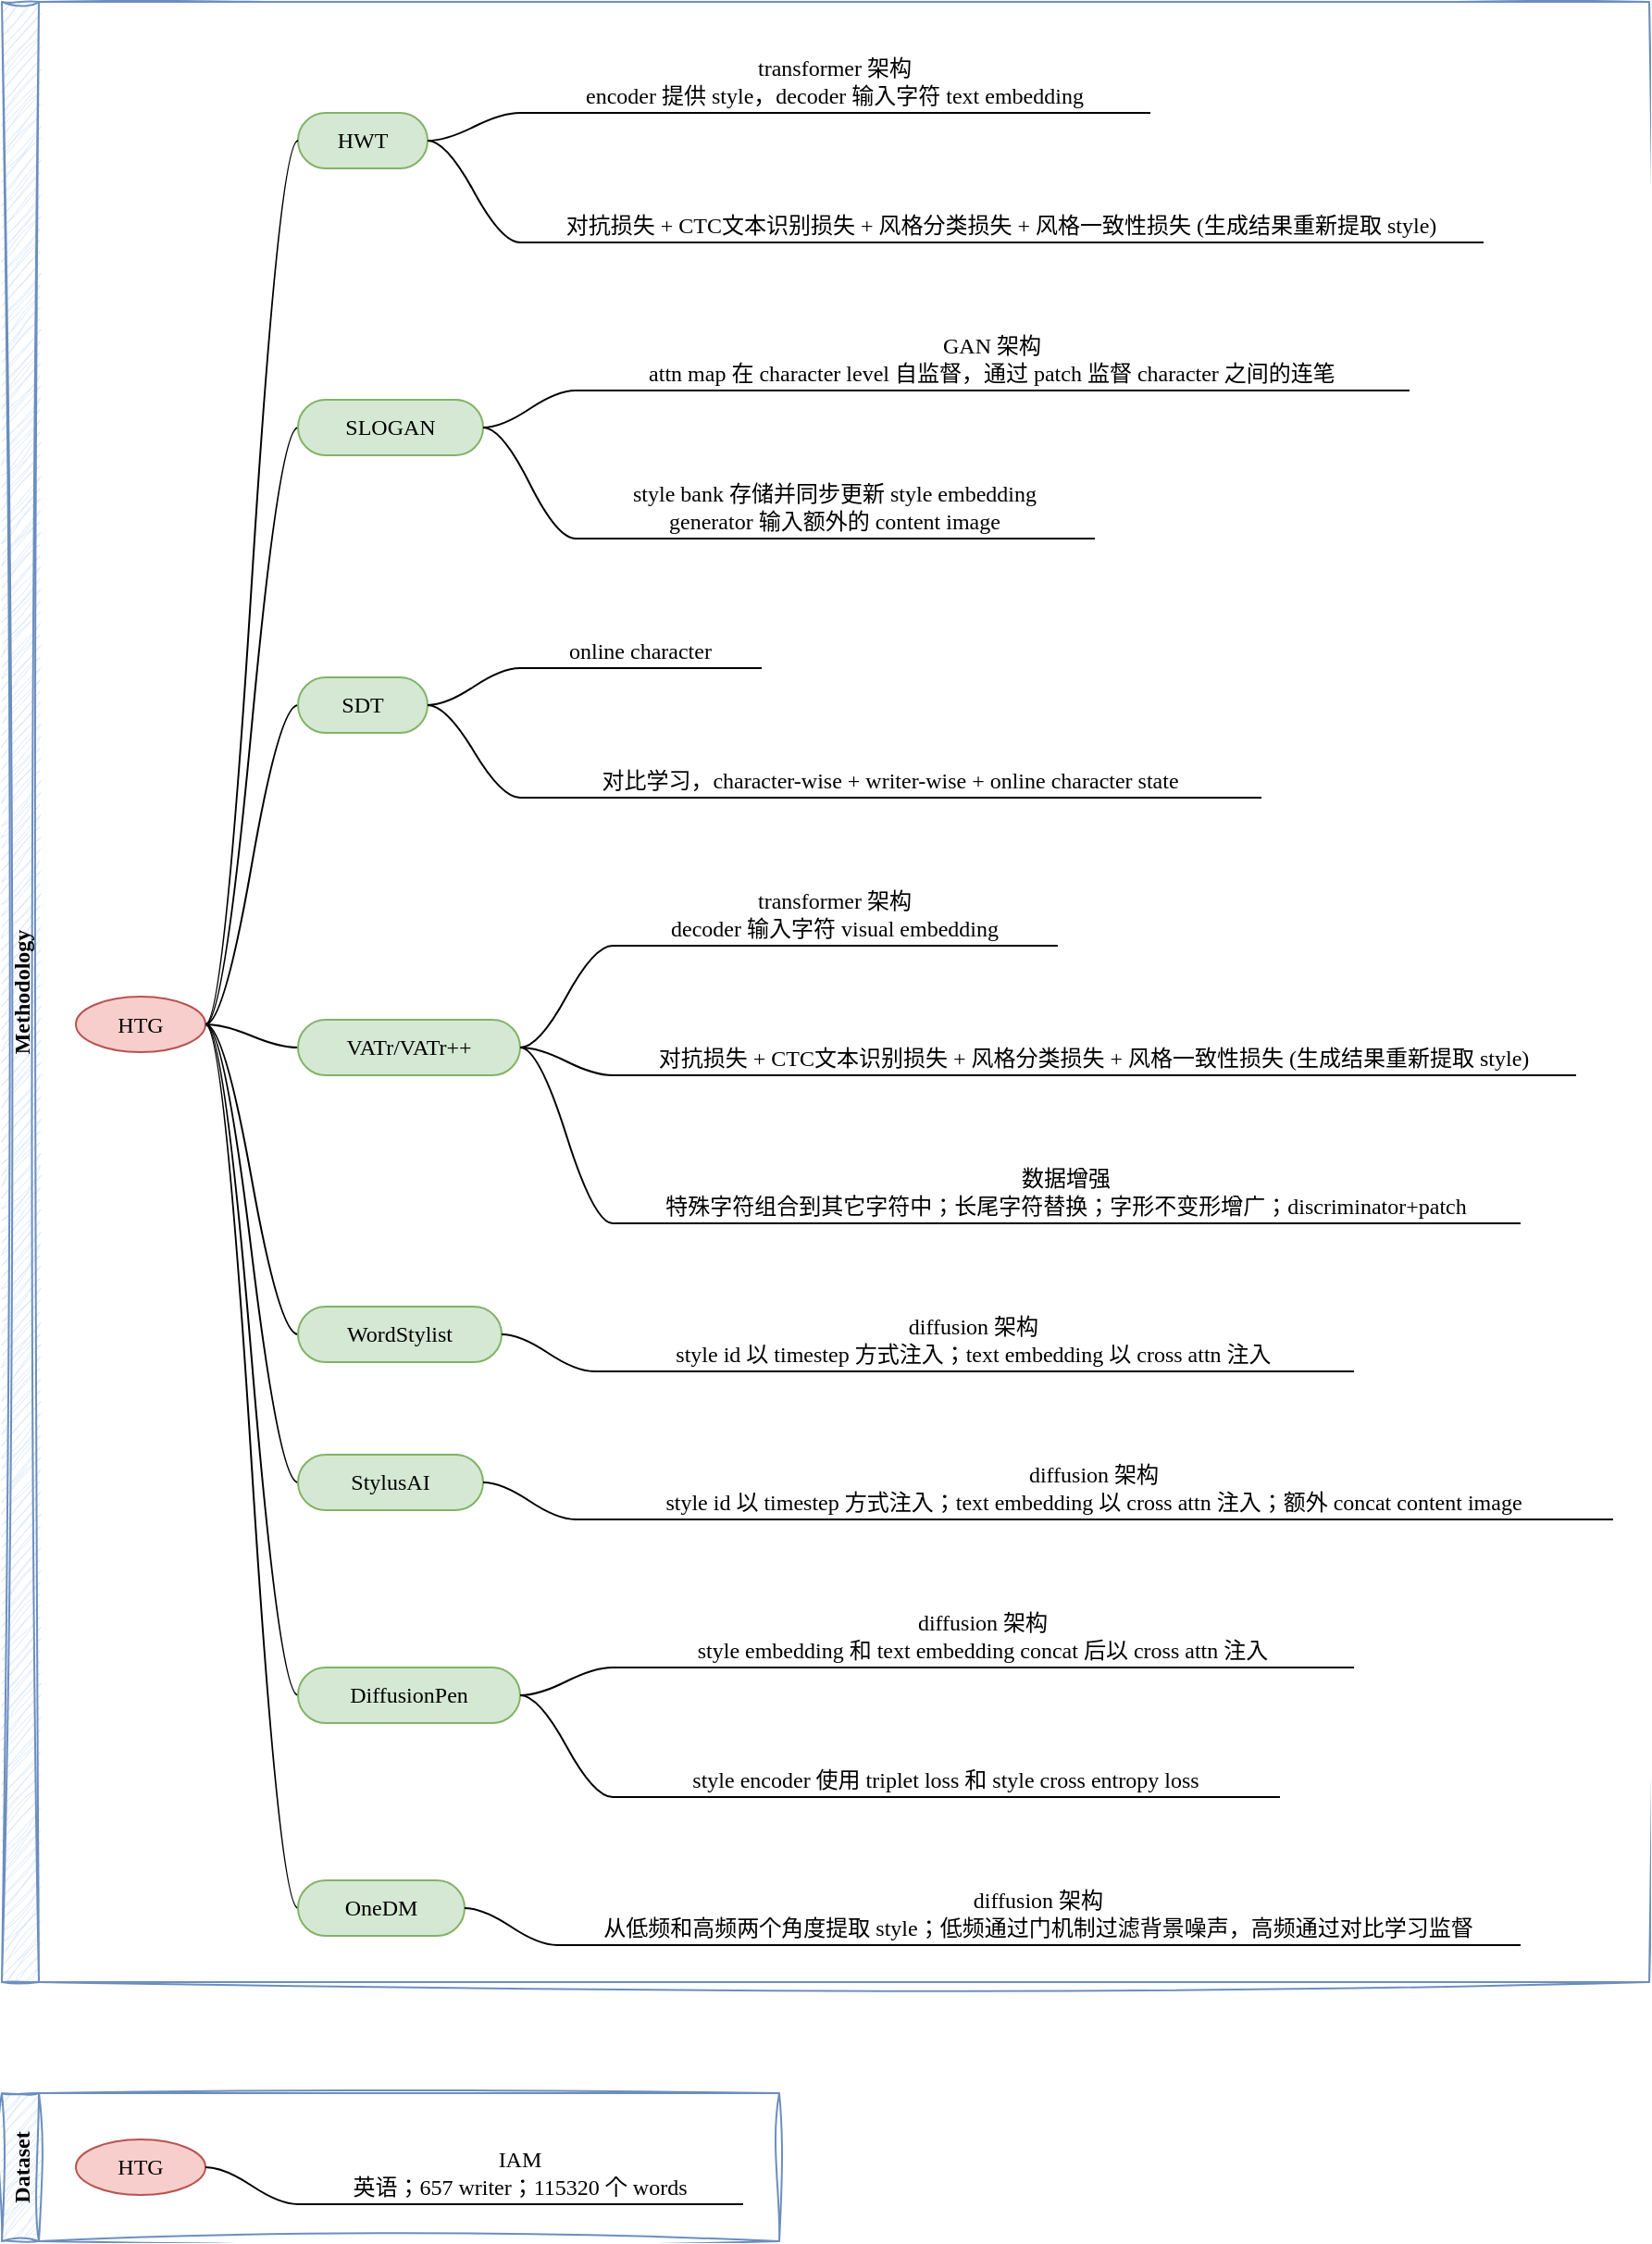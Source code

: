 <mxfile version="27.1.6">
  <diagram name="第 1 页" id="EH2EF4-tb_tt-FiGvrxx">
    <mxGraphModel dx="1042" dy="569" grid="1" gridSize="10" guides="1" tooltips="1" connect="1" arrows="1" fold="1" page="1" pageScale="1" pageWidth="1169" pageHeight="827" math="0" shadow="0">
      <root>
        <mxCell id="0" />
        <mxCell id="1" parent="0" />
        <mxCell id="AagncSTmmzQvD5dbjJWv-1" value="Methodology" style="swimlane;startSize=20;horizontal=0;childLayout=treeLayout;horizontalTree=1;sortEdges=1;resizable=0;containerType=tree;fontSize=12;fillColor=#dae8fc;strokeColor=#6c8ebf;fontFamily=Comic Sans MS;sketch=1;curveFitting=1;jiggle=2;" parent="1" vertex="1">
          <mxGeometry x="200" y="200" width="890" height="1070" as="geometry" />
        </mxCell>
        <mxCell id="AagncSTmmzQvD5dbjJWv-2" value="HTG" style="whiteSpace=wrap;html=1;shape=ellipse;perimeter=ellipsePerimeter;newEdgeStyle={&quot;edgeStyle&quot;:&quot;entityRelationEdgeStyle&quot;,&quot;startArrow&quot;:&quot;none&quot;,&quot;endArrow&quot;:&quot;none&quot;,&quot;segment&quot;:10,&quot;curved&quot;:1,&quot;sourcePerimeterSpacing&quot;:0,&quot;targetPerimeterSpacing&quot;:0};treeFolding=1;treeMoving=1;fontFamily=Comic Sans MS;fillColor=#f8cecc;strokeColor=#b85450;" parent="AagncSTmmzQvD5dbjJWv-1" vertex="1">
          <mxGeometry x="40" y="537.5" width="70" height="30" as="geometry" />
        </mxCell>
        <mxCell id="AagncSTmmzQvD5dbjJWv-13" value="HWT" style="whiteSpace=wrap;html=1;rounded=1;arcSize=50;align=center;verticalAlign=middle;strokeWidth=1;autosize=1;spacing=4;treeFolding=1;treeMoving=1;newEdgeStyle={&quot;edgeStyle&quot;:&quot;entityRelationEdgeStyle&quot;,&quot;startArrow&quot;:&quot;none&quot;,&quot;endArrow&quot;:&quot;none&quot;,&quot;segment&quot;:10,&quot;curved&quot;:1,&quot;sourcePerimeterSpacing&quot;:0,&quot;targetPerimeterSpacing&quot;:0};fontFamily=Comic Sans MS;fillColor=#d5e8d4;strokeColor=#82b366;" parent="AagncSTmmzQvD5dbjJWv-1" vertex="1">
          <mxGeometry x="160" y="60" width="70" height="30" as="geometry" />
        </mxCell>
        <mxCell id="AagncSTmmzQvD5dbjJWv-14" value="" style="edgeStyle=entityRelationEdgeStyle;startArrow=none;endArrow=none;segment=10;curved=1;sourcePerimeterSpacing=0;targetPerimeterSpacing=0;rounded=0;fontFamily=Comic Sans MS;" parent="AagncSTmmzQvD5dbjJWv-1" source="AagncSTmmzQvD5dbjJWv-2" target="AagncSTmmzQvD5dbjJWv-13" edge="1">
          <mxGeometry x="60" y="-133" width="80" height="26" as="geometry" />
        </mxCell>
        <mxCell id="AagncSTmmzQvD5dbjJWv-15" value="transformer 架构&lt;div&gt;encoder 提供 style，decoder 输入字符 text embedding&lt;/div&gt;" style="whiteSpace=wrap;html=1;shape=partialRectangle;top=0;left=0;bottom=1;right=0;points=[[0,1],[1,1]];fillColor=none;align=center;verticalAlign=bottom;routingCenterY=0.5;snapToPoint=1;recursiveResize=0;autosize=1;treeFolding=1;treeMoving=1;newEdgeStyle={&quot;edgeStyle&quot;:&quot;entityRelationEdgeStyle&quot;,&quot;startArrow&quot;:&quot;none&quot;,&quot;endArrow&quot;:&quot;none&quot;,&quot;segment&quot;:10,&quot;curved&quot;:1,&quot;sourcePerimeterSpacing&quot;:0,&quot;targetPerimeterSpacing&quot;:0};fontFamily=Comic Sans MS;" parent="AagncSTmmzQvD5dbjJWv-1" vertex="1">
          <mxGeometry x="280" y="20" width="340" height="40" as="geometry" />
        </mxCell>
        <mxCell id="AagncSTmmzQvD5dbjJWv-16" value="" style="edgeStyle=entityRelationEdgeStyle;startArrow=none;endArrow=none;segment=10;curved=1;sourcePerimeterSpacing=0;targetPerimeterSpacing=0;rounded=0;fontFamily=Comic Sans MS;" parent="AagncSTmmzQvD5dbjJWv-1" source="AagncSTmmzQvD5dbjJWv-13" target="AagncSTmmzQvD5dbjJWv-15" edge="1">
          <mxGeometry x="180" y="-130" width="80" height="20" as="geometry" />
        </mxCell>
        <mxCell id="AagncSTmmzQvD5dbjJWv-17" value="" style="edgeStyle=entityRelationEdgeStyle;startArrow=none;endArrow=none;segment=10;curved=1;sourcePerimeterSpacing=0;targetPerimeterSpacing=0;rounded=0;fontFamily=Comic Sans MS;" parent="AagncSTmmzQvD5dbjJWv-1" source="AagncSTmmzQvD5dbjJWv-13" target="AagncSTmmzQvD5dbjJWv-18" edge="1">
          <mxGeometry x="180" y="-130" width="80" height="20" as="geometry">
            <mxPoint x="405" y="-1502.5" as="sourcePoint" />
          </mxGeometry>
        </mxCell>
        <mxCell id="AagncSTmmzQvD5dbjJWv-18" value="对抗损失 + CTC文本识别损失 + 风格分类损失 + 风格一致性损失 (生成结果重新提取 style)" style="whiteSpace=wrap;html=1;shape=partialRectangle;top=0;left=0;bottom=1;right=0;points=[[0,1],[1,1]];fillColor=none;align=center;verticalAlign=bottom;routingCenterY=0.5;snapToPoint=1;recursiveResize=0;autosize=1;treeFolding=1;treeMoving=1;newEdgeStyle={&quot;edgeStyle&quot;:&quot;entityRelationEdgeStyle&quot;,&quot;startArrow&quot;:&quot;none&quot;,&quot;endArrow&quot;:&quot;none&quot;,&quot;segment&quot;:10,&quot;curved&quot;:1,&quot;sourcePerimeterSpacing&quot;:0,&quot;targetPerimeterSpacing&quot;:0};fontFamily=Comic Sans MS;" parent="AagncSTmmzQvD5dbjJWv-1" vertex="1">
          <mxGeometry x="280" y="100" width="520" height="30" as="geometry" />
        </mxCell>
        <mxCell id="AagncSTmmzQvD5dbjJWv-21" value="" style="edgeStyle=entityRelationEdgeStyle;startArrow=none;endArrow=none;segment=10;curved=1;sourcePerimeterSpacing=0;targetPerimeterSpacing=0;rounded=0;fontFamily=Comic Sans MS;" parent="AagncSTmmzQvD5dbjJWv-1" source="AagncSTmmzQvD5dbjJWv-2" target="AagncSTmmzQvD5dbjJWv-22" edge="1">
          <mxGeometry x="60" y="-133" width="80" height="26" as="geometry">
            <mxPoint x="285" y="-1462.5" as="sourcePoint" />
          </mxGeometry>
        </mxCell>
        <mxCell id="AagncSTmmzQvD5dbjJWv-22" value="SLOGAN" style="whiteSpace=wrap;html=1;rounded=1;arcSize=50;align=center;verticalAlign=middle;strokeWidth=1;autosize=1;spacing=4;treeFolding=1;treeMoving=1;newEdgeStyle={&quot;edgeStyle&quot;:&quot;entityRelationEdgeStyle&quot;,&quot;startArrow&quot;:&quot;none&quot;,&quot;endArrow&quot;:&quot;none&quot;,&quot;segment&quot;:10,&quot;curved&quot;:1,&quot;sourcePerimeterSpacing&quot;:0,&quot;targetPerimeterSpacing&quot;:0};fontFamily=Comic Sans MS;fillColor=#d5e8d4;strokeColor=#82b366;" parent="AagncSTmmzQvD5dbjJWv-1" vertex="1">
          <mxGeometry x="160" y="215" width="100" height="30" as="geometry" />
        </mxCell>
        <mxCell id="AagncSTmmzQvD5dbjJWv-23" value="GAN 架构&lt;div&gt;attn map 在 character level 自监督，通过 patch 监督 character 之间的连笔&lt;/div&gt;" style="whiteSpace=wrap;html=1;shape=partialRectangle;top=0;left=0;bottom=1;right=0;points=[[0,1],[1,1]];fillColor=none;align=center;verticalAlign=bottom;routingCenterY=0.5;snapToPoint=1;recursiveResize=0;autosize=1;treeFolding=1;treeMoving=1;newEdgeStyle={&quot;edgeStyle&quot;:&quot;entityRelationEdgeStyle&quot;,&quot;startArrow&quot;:&quot;none&quot;,&quot;endArrow&quot;:&quot;none&quot;,&quot;segment&quot;:10,&quot;curved&quot;:1,&quot;sourcePerimeterSpacing&quot;:0,&quot;targetPerimeterSpacing&quot;:0};fontFamily=Comic Sans MS;" parent="AagncSTmmzQvD5dbjJWv-1" vertex="1">
          <mxGeometry x="310" y="170" width="450" height="40" as="geometry" />
        </mxCell>
        <mxCell id="AagncSTmmzQvD5dbjJWv-24" value="" style="edgeStyle=entityRelationEdgeStyle;startArrow=none;endArrow=none;segment=10;curved=1;sourcePerimeterSpacing=0;targetPerimeterSpacing=0;rounded=0;fontFamily=Comic Sans MS;" parent="AagncSTmmzQvD5dbjJWv-1" source="AagncSTmmzQvD5dbjJWv-22" target="AagncSTmmzQvD5dbjJWv-23" edge="1">
          <mxGeometry x="210" y="15" width="80" height="20" as="geometry" />
        </mxCell>
        <mxCell id="AagncSTmmzQvD5dbjJWv-25" value="" style="edgeStyle=entityRelationEdgeStyle;startArrow=none;endArrow=none;segment=10;curved=1;sourcePerimeterSpacing=0;targetPerimeterSpacing=0;rounded=0;fontFamily=Comic Sans MS;" parent="AagncSTmmzQvD5dbjJWv-1" source="AagncSTmmzQvD5dbjJWv-22" target="AagncSTmmzQvD5dbjJWv-26" edge="1">
          <mxGeometry x="210" y="15" width="80" height="20" as="geometry">
            <mxPoint x="435" y="-1319" as="sourcePoint" />
          </mxGeometry>
        </mxCell>
        <mxCell id="AagncSTmmzQvD5dbjJWv-26" value="style bank 存储并同步更新 style embedding&lt;div&gt;generator 输入额外的 content image&lt;/div&gt;" style="whiteSpace=wrap;html=1;shape=partialRectangle;top=0;left=0;bottom=1;right=0;points=[[0,1],[1,1]];fillColor=none;align=center;verticalAlign=bottom;routingCenterY=0.5;snapToPoint=1;recursiveResize=0;autosize=1;treeFolding=1;treeMoving=1;newEdgeStyle={&quot;edgeStyle&quot;:&quot;entityRelationEdgeStyle&quot;,&quot;startArrow&quot;:&quot;none&quot;,&quot;endArrow&quot;:&quot;none&quot;,&quot;segment&quot;:10,&quot;curved&quot;:1,&quot;sourcePerimeterSpacing&quot;:0,&quot;targetPerimeterSpacing&quot;:0};fontFamily=Comic Sans MS;" parent="AagncSTmmzQvD5dbjJWv-1" vertex="1">
          <mxGeometry x="310" y="250" width="280" height="40" as="geometry" />
        </mxCell>
        <mxCell id="AagncSTmmzQvD5dbjJWv-27" value="" style="edgeStyle=entityRelationEdgeStyle;startArrow=none;endArrow=none;segment=10;curved=1;sourcePerimeterSpacing=0;targetPerimeterSpacing=0;rounded=0;fontFamily=Comic Sans MS;" parent="AagncSTmmzQvD5dbjJWv-1" source="AagncSTmmzQvD5dbjJWv-2" target="AagncSTmmzQvD5dbjJWv-28" edge="1">
          <mxGeometry x="60" y="-133" width="80" height="26" as="geometry">
            <mxPoint x="285" y="-1376" as="sourcePoint" />
          </mxGeometry>
        </mxCell>
        <mxCell id="AagncSTmmzQvD5dbjJWv-28" value="SDT" style="whiteSpace=wrap;html=1;rounded=1;arcSize=50;align=center;verticalAlign=middle;strokeWidth=1;autosize=1;spacing=4;treeFolding=1;treeMoving=1;newEdgeStyle={&quot;edgeStyle&quot;:&quot;entityRelationEdgeStyle&quot;,&quot;startArrow&quot;:&quot;none&quot;,&quot;endArrow&quot;:&quot;none&quot;,&quot;segment&quot;:10,&quot;curved&quot;:1,&quot;sourcePerimeterSpacing&quot;:0,&quot;targetPerimeterSpacing&quot;:0};fontFamily=Comic Sans MS;fillColor=#d5e8d4;strokeColor=#82b366;" parent="AagncSTmmzQvD5dbjJWv-1" vertex="1">
          <mxGeometry x="160" y="365" width="70" height="30" as="geometry" />
        </mxCell>
        <mxCell id="AagncSTmmzQvD5dbjJWv-29" value="online character" style="whiteSpace=wrap;html=1;shape=partialRectangle;top=0;left=0;bottom=1;right=0;points=[[0,1],[1,1]];fillColor=none;align=center;verticalAlign=bottom;routingCenterY=0.5;snapToPoint=1;recursiveResize=0;autosize=1;treeFolding=1;treeMoving=1;newEdgeStyle={&quot;edgeStyle&quot;:&quot;entityRelationEdgeStyle&quot;,&quot;startArrow&quot;:&quot;none&quot;,&quot;endArrow&quot;:&quot;none&quot;,&quot;segment&quot;:10,&quot;curved&quot;:1,&quot;sourcePerimeterSpacing&quot;:0,&quot;targetPerimeterSpacing&quot;:0};fontFamily=Comic Sans MS;" parent="AagncSTmmzQvD5dbjJWv-1" vertex="1">
          <mxGeometry x="280" y="330" width="130" height="30" as="geometry" />
        </mxCell>
        <mxCell id="AagncSTmmzQvD5dbjJWv-30" value="" style="edgeStyle=entityRelationEdgeStyle;startArrow=none;endArrow=none;segment=10;curved=1;sourcePerimeterSpacing=0;targetPerimeterSpacing=0;rounded=0;fontFamily=Comic Sans MS;" parent="AagncSTmmzQvD5dbjJWv-1" source="AagncSTmmzQvD5dbjJWv-28" target="AagncSTmmzQvD5dbjJWv-29" edge="1">
          <mxGeometry x="180" y="139" width="80" height="20" as="geometry" />
        </mxCell>
        <mxCell id="AagncSTmmzQvD5dbjJWv-31" value="" style="edgeStyle=entityRelationEdgeStyle;startArrow=none;endArrow=none;segment=10;curved=1;sourcePerimeterSpacing=0;targetPerimeterSpacing=0;rounded=0;fontFamily=Comic Sans MS;" parent="AagncSTmmzQvD5dbjJWv-1" source="AagncSTmmzQvD5dbjJWv-28" target="AagncSTmmzQvD5dbjJWv-32" edge="1">
          <mxGeometry x="180" y="139" width="80" height="20" as="geometry">
            <mxPoint x="405" y="-1076" as="sourcePoint" />
          </mxGeometry>
        </mxCell>
        <mxCell id="AagncSTmmzQvD5dbjJWv-32" value="对比学习，character-wise + writer-wise + online character state" style="whiteSpace=wrap;html=1;shape=partialRectangle;top=0;left=0;bottom=1;right=0;points=[[0,1],[1,1]];fillColor=none;align=center;verticalAlign=bottom;routingCenterY=0.5;snapToPoint=1;recursiveResize=0;autosize=1;treeFolding=1;treeMoving=1;newEdgeStyle={&quot;edgeStyle&quot;:&quot;entityRelationEdgeStyle&quot;,&quot;startArrow&quot;:&quot;none&quot;,&quot;endArrow&quot;:&quot;none&quot;,&quot;segment&quot;:10,&quot;curved&quot;:1,&quot;sourcePerimeterSpacing&quot;:0,&quot;targetPerimeterSpacing&quot;:0};fontFamily=Comic Sans MS;" parent="AagncSTmmzQvD5dbjJWv-1" vertex="1">
          <mxGeometry x="280" y="400" width="400" height="30" as="geometry" />
        </mxCell>
        <mxCell id="AagncSTmmzQvD5dbjJWv-33" value="" style="edgeStyle=entityRelationEdgeStyle;startArrow=none;endArrow=none;segment=10;curved=1;sourcePerimeterSpacing=0;targetPerimeterSpacing=0;rounded=0;fontFamily=Comic Sans MS;" parent="AagncSTmmzQvD5dbjJWv-1" source="AagncSTmmzQvD5dbjJWv-2" target="AagncSTmmzQvD5dbjJWv-34" edge="1">
          <mxGeometry x="60" y="-133" width="80" height="26" as="geometry">
            <mxPoint x="285" y="-1210.5" as="sourcePoint" />
          </mxGeometry>
        </mxCell>
        <mxCell id="AagncSTmmzQvD5dbjJWv-34" value="VATr/VATr++" style="whiteSpace=wrap;html=1;rounded=1;arcSize=50;align=center;verticalAlign=middle;strokeWidth=1;autosize=1;spacing=4;treeFolding=1;treeMoving=1;newEdgeStyle={&quot;edgeStyle&quot;:&quot;entityRelationEdgeStyle&quot;,&quot;startArrow&quot;:&quot;none&quot;,&quot;endArrow&quot;:&quot;none&quot;,&quot;segment&quot;:10,&quot;curved&quot;:1,&quot;sourcePerimeterSpacing&quot;:0,&quot;targetPerimeterSpacing&quot;:0};fontFamily=Comic Sans MS;fillColor=#d5e8d4;strokeColor=#82b366;" parent="AagncSTmmzQvD5dbjJWv-1" vertex="1">
          <mxGeometry x="160" y="550" width="120" height="30" as="geometry" />
        </mxCell>
        <mxCell id="AagncSTmmzQvD5dbjJWv-35" value="transformer 架构&lt;div&gt;&lt;span style=&quot;&quot;&gt;decoder 输入字符 visual embedding&lt;/span&gt;&lt;/div&gt;" style="whiteSpace=wrap;html=1;shape=partialRectangle;top=0;left=0;bottom=1;right=0;points=[[0,1],[1,1]];fillColor=none;align=center;verticalAlign=bottom;routingCenterY=0.5;snapToPoint=1;recursiveResize=0;autosize=1;treeFolding=1;treeMoving=1;newEdgeStyle={&quot;edgeStyle&quot;:&quot;entityRelationEdgeStyle&quot;,&quot;startArrow&quot;:&quot;none&quot;,&quot;endArrow&quot;:&quot;none&quot;,&quot;segment&quot;:10,&quot;curved&quot;:1,&quot;sourcePerimeterSpacing&quot;:0,&quot;targetPerimeterSpacing&quot;:0};fontFamily=Comic Sans MS;" parent="AagncSTmmzQvD5dbjJWv-1" vertex="1">
          <mxGeometry x="330" y="470" width="240" height="40" as="geometry" />
        </mxCell>
        <mxCell id="AagncSTmmzQvD5dbjJWv-36" value="" style="edgeStyle=entityRelationEdgeStyle;startArrow=none;endArrow=none;segment=10;curved=1;sourcePerimeterSpacing=0;targetPerimeterSpacing=0;rounded=0;fontFamily=Comic Sans MS;" parent="AagncSTmmzQvD5dbjJWv-1" source="AagncSTmmzQvD5dbjJWv-34" target="AagncSTmmzQvD5dbjJWv-35" edge="1">
          <mxGeometry x="230" y="315" width="80" height="20" as="geometry" />
        </mxCell>
        <mxCell id="AagncSTmmzQvD5dbjJWv-37" value="" style="edgeStyle=entityRelationEdgeStyle;startArrow=none;endArrow=none;segment=10;curved=1;sourcePerimeterSpacing=0;targetPerimeterSpacing=0;rounded=0;fontFamily=Comic Sans MS;" parent="AagncSTmmzQvD5dbjJWv-1" source="AagncSTmmzQvD5dbjJWv-34" target="AagncSTmmzQvD5dbjJWv-38" edge="1">
          <mxGeometry x="230" y="315" width="80" height="20" as="geometry">
            <mxPoint x="455" y="-767" as="sourcePoint" />
          </mxGeometry>
        </mxCell>
        <mxCell id="AagncSTmmzQvD5dbjJWv-38" value="&lt;span style=&quot;&quot;&gt;对抗损失 + CTC文本识别损失 + 风格分类损失 + 风格一致性损失 (生成结果重新提取 style)&lt;/span&gt;" style="whiteSpace=wrap;html=1;shape=partialRectangle;top=0;left=0;bottom=1;right=0;points=[[0,1],[1,1]];fillColor=none;align=center;verticalAlign=bottom;routingCenterY=0.5;snapToPoint=1;recursiveResize=0;autosize=1;treeFolding=1;treeMoving=1;newEdgeStyle={&quot;edgeStyle&quot;:&quot;entityRelationEdgeStyle&quot;,&quot;startArrow&quot;:&quot;none&quot;,&quot;endArrow&quot;:&quot;none&quot;,&quot;segment&quot;:10,&quot;curved&quot;:1,&quot;sourcePerimeterSpacing&quot;:0,&quot;targetPerimeterSpacing&quot;:0};fontFamily=Comic Sans MS;" parent="AagncSTmmzQvD5dbjJWv-1" vertex="1">
          <mxGeometry x="330" y="550" width="520" height="30" as="geometry" />
        </mxCell>
        <mxCell id="AagncSTmmzQvD5dbjJWv-39" value="" style="edgeStyle=entityRelationEdgeStyle;startArrow=none;endArrow=none;segment=10;curved=1;sourcePerimeterSpacing=0;targetPerimeterSpacing=0;rounded=0;fontFamily=Comic Sans MS;" parent="AagncSTmmzQvD5dbjJWv-1" source="AagncSTmmzQvD5dbjJWv-34" target="AagncSTmmzQvD5dbjJWv-40" edge="1">
          <mxGeometry x="230" y="315" width="80" height="20" as="geometry">
            <mxPoint x="455" y="-749.5" as="sourcePoint" />
          </mxGeometry>
        </mxCell>
        <mxCell id="AagncSTmmzQvD5dbjJWv-40" value="&lt;span style=&quot;&quot;&gt;数据增强&lt;/span&gt;&lt;div&gt;&lt;span style=&quot;&quot;&gt;特殊字符组合到其它字符中；长尾字符替换；&lt;/span&gt;&lt;span style=&quot;background-color: transparent;&quot;&gt;&lt;font&gt;字形不变形增广；discriminator+patch&lt;/font&gt;&lt;/span&gt;&lt;/div&gt;" style="whiteSpace=wrap;html=1;shape=partialRectangle;top=0;left=0;bottom=1;right=0;points=[[0,1],[1,1]];fillColor=none;align=center;verticalAlign=bottom;routingCenterY=0.5;snapToPoint=1;recursiveResize=0;autosize=1;treeFolding=1;treeMoving=1;newEdgeStyle={&quot;edgeStyle&quot;:&quot;entityRelationEdgeStyle&quot;,&quot;startArrow&quot;:&quot;none&quot;,&quot;endArrow&quot;:&quot;none&quot;,&quot;segment&quot;:10,&quot;curved&quot;:1,&quot;sourcePerimeterSpacing&quot;:0,&quot;targetPerimeterSpacing&quot;:0};fontFamily=Comic Sans MS;" parent="AagncSTmmzQvD5dbjJWv-1" vertex="1">
          <mxGeometry x="330" y="620" width="490" height="40" as="geometry" />
        </mxCell>
        <mxCell id="AagncSTmmzQvD5dbjJWv-41" value="" style="edgeStyle=entityRelationEdgeStyle;startArrow=none;endArrow=none;segment=10;curved=1;sourcePerimeterSpacing=0;targetPerimeterSpacing=0;rounded=0;fontFamily=Comic Sans MS;" parent="AagncSTmmzQvD5dbjJWv-1" source="AagncSTmmzQvD5dbjJWv-2" target="AagncSTmmzQvD5dbjJWv-42" edge="1">
          <mxGeometry x="60" y="-133" width="80" height="26" as="geometry">
            <mxPoint x="285" y="-974.5" as="sourcePoint" />
          </mxGeometry>
        </mxCell>
        <mxCell id="AagncSTmmzQvD5dbjJWv-42" value="WordStylist" style="whiteSpace=wrap;html=1;rounded=1;arcSize=50;align=center;verticalAlign=middle;strokeWidth=1;autosize=1;spacing=4;treeFolding=1;treeMoving=1;newEdgeStyle={&quot;edgeStyle&quot;:&quot;entityRelationEdgeStyle&quot;,&quot;startArrow&quot;:&quot;none&quot;,&quot;endArrow&quot;:&quot;none&quot;,&quot;segment&quot;:10,&quot;curved&quot;:1,&quot;sourcePerimeterSpacing&quot;:0,&quot;targetPerimeterSpacing&quot;:0};fontFamily=Comic Sans MS;fillColor=#d5e8d4;strokeColor=#82b366;" parent="AagncSTmmzQvD5dbjJWv-1" vertex="1">
          <mxGeometry x="160" y="705" width="110" height="30" as="geometry" />
        </mxCell>
        <mxCell id="AagncSTmmzQvD5dbjJWv-43" value="diffusion 架构&lt;div&gt;style id 以 timestep 方式注入；text embedding 以 cross attn 注入&lt;/div&gt;" style="whiteSpace=wrap;html=1;shape=partialRectangle;top=0;left=0;bottom=1;right=0;points=[[0,1],[1,1]];fillColor=none;align=center;verticalAlign=bottom;routingCenterY=0.5;snapToPoint=1;recursiveResize=0;autosize=1;treeFolding=1;treeMoving=1;newEdgeStyle={&quot;edgeStyle&quot;:&quot;entityRelationEdgeStyle&quot;,&quot;startArrow&quot;:&quot;none&quot;,&quot;endArrow&quot;:&quot;none&quot;,&quot;segment&quot;:10,&quot;curved&quot;:1,&quot;sourcePerimeterSpacing&quot;:0,&quot;targetPerimeterSpacing&quot;:0};fontFamily=Comic Sans MS;" parent="AagncSTmmzQvD5dbjJWv-1" vertex="1">
          <mxGeometry x="320" y="700" width="410" height="40" as="geometry" />
        </mxCell>
        <mxCell id="AagncSTmmzQvD5dbjJWv-44" value="" style="edgeStyle=entityRelationEdgeStyle;startArrow=none;endArrow=none;segment=10;curved=1;sourcePerimeterSpacing=0;targetPerimeterSpacing=0;rounded=0;fontFamily=Comic Sans MS;" parent="AagncSTmmzQvD5dbjJWv-1" source="AagncSTmmzQvD5dbjJWv-42" target="AagncSTmmzQvD5dbjJWv-43" edge="1">
          <mxGeometry x="220" y="513" width="80" height="20" as="geometry" />
        </mxCell>
        <mxCell id="AagncSTmmzQvD5dbjJWv-45" value="" style="edgeStyle=entityRelationEdgeStyle;startArrow=none;endArrow=none;segment=10;curved=1;sourcePerimeterSpacing=0;targetPerimeterSpacing=0;rounded=0;fontFamily=Comic Sans MS;" parent="AagncSTmmzQvD5dbjJWv-1" source="AagncSTmmzQvD5dbjJWv-2" target="AagncSTmmzQvD5dbjJWv-46" edge="1">
          <mxGeometry x="60" y="-133" width="80" height="26" as="geometry">
            <mxPoint x="285" y="-627" as="sourcePoint" />
          </mxGeometry>
        </mxCell>
        <mxCell id="AagncSTmmzQvD5dbjJWv-46" value="StylusAI" style="whiteSpace=wrap;html=1;rounded=1;arcSize=50;align=center;verticalAlign=middle;strokeWidth=1;autosize=1;spacing=4;treeFolding=1;treeMoving=1;newEdgeStyle={&quot;edgeStyle&quot;:&quot;entityRelationEdgeStyle&quot;,&quot;startArrow&quot;:&quot;none&quot;,&quot;endArrow&quot;:&quot;none&quot;,&quot;segment&quot;:10,&quot;curved&quot;:1,&quot;sourcePerimeterSpacing&quot;:0,&quot;targetPerimeterSpacing&quot;:0};fontFamily=Comic Sans MS;fillColor=#d5e8d4;strokeColor=#82b366;" parent="AagncSTmmzQvD5dbjJWv-1" vertex="1">
          <mxGeometry x="160" y="785" width="100" height="30" as="geometry" />
        </mxCell>
        <mxCell id="AagncSTmmzQvD5dbjJWv-47" value="diffusion 架构&lt;div&gt;style id 以 timestep 方式注入；text embedding 以 cross attn 注入；额外 concat content image&lt;/div&gt;" style="whiteSpace=wrap;html=1;shape=partialRectangle;top=0;left=0;bottom=1;right=0;points=[[0,1],[1,1]];fillColor=none;align=center;verticalAlign=bottom;routingCenterY=0.5;snapToPoint=1;recursiveResize=0;autosize=1;treeFolding=1;treeMoving=1;newEdgeStyle={&quot;edgeStyle&quot;:&quot;entityRelationEdgeStyle&quot;,&quot;startArrow&quot;:&quot;none&quot;,&quot;endArrow&quot;:&quot;none&quot;,&quot;segment&quot;:10,&quot;curved&quot;:1,&quot;sourcePerimeterSpacing&quot;:0,&quot;targetPerimeterSpacing&quot;:0};fontFamily=Comic Sans MS;" parent="AagncSTmmzQvD5dbjJWv-1" vertex="1">
          <mxGeometry x="310" y="780" width="560" height="40" as="geometry" />
        </mxCell>
        <mxCell id="AagncSTmmzQvD5dbjJWv-48" value="" style="edgeStyle=entityRelationEdgeStyle;startArrow=none;endArrow=none;segment=10;curved=1;sourcePerimeterSpacing=0;targetPerimeterSpacing=0;rounded=0;fontFamily=Comic Sans MS;" parent="AagncSTmmzQvD5dbjJWv-1" source="AagncSTmmzQvD5dbjJWv-46" target="AagncSTmmzQvD5dbjJWv-47" edge="1">
          <mxGeometry x="210" y="623" width="80" height="20" as="geometry" />
        </mxCell>
        <mxCell id="AagncSTmmzQvD5dbjJWv-49" value="" style="edgeStyle=entityRelationEdgeStyle;startArrow=none;endArrow=none;segment=10;curved=1;sourcePerimeterSpacing=0;targetPerimeterSpacing=0;rounded=0;fontFamily=Comic Sans MS;" parent="AagncSTmmzQvD5dbjJWv-1" source="AagncSTmmzQvD5dbjJWv-2" target="AagncSTmmzQvD5dbjJWv-50" edge="1">
          <mxGeometry x="60" y="-133" width="80" height="26" as="geometry">
            <mxPoint x="285" y="-232.5" as="sourcePoint" />
          </mxGeometry>
        </mxCell>
        <mxCell id="AagncSTmmzQvD5dbjJWv-50" value="DiffusionPen" style="whiteSpace=wrap;html=1;rounded=1;arcSize=50;align=center;verticalAlign=middle;strokeWidth=1;autosize=1;spacing=4;treeFolding=1;treeMoving=1;newEdgeStyle={&quot;edgeStyle&quot;:&quot;entityRelationEdgeStyle&quot;,&quot;startArrow&quot;:&quot;none&quot;,&quot;endArrow&quot;:&quot;none&quot;,&quot;segment&quot;:10,&quot;curved&quot;:1,&quot;sourcePerimeterSpacing&quot;:0,&quot;targetPerimeterSpacing&quot;:0};fontFamily=Comic Sans MS;fillColor=#d5e8d4;strokeColor=#82b366;" parent="AagncSTmmzQvD5dbjJWv-1" vertex="1">
          <mxGeometry x="160" y="900" width="120" height="30" as="geometry" />
        </mxCell>
        <mxCell id="AagncSTmmzQvD5dbjJWv-51" value="diffusion 架构&lt;div&gt;style embedding 和 text embedding concat 后以 cross attn 注入&lt;/div&gt;" style="whiteSpace=wrap;html=1;shape=partialRectangle;top=0;left=0;bottom=1;right=0;points=[[0,1],[1,1]];fillColor=none;align=center;verticalAlign=bottom;routingCenterY=0.5;snapToPoint=1;recursiveResize=0;autosize=1;treeFolding=1;treeMoving=1;newEdgeStyle={&quot;edgeStyle&quot;:&quot;entityRelationEdgeStyle&quot;,&quot;startArrow&quot;:&quot;none&quot;,&quot;endArrow&quot;:&quot;none&quot;,&quot;segment&quot;:10,&quot;curved&quot;:1,&quot;sourcePerimeterSpacing&quot;:0,&quot;targetPerimeterSpacing&quot;:0};fontFamily=Comic Sans MS;" parent="AagncSTmmzQvD5dbjJWv-1" vertex="1">
          <mxGeometry x="330" y="860" width="400" height="40" as="geometry" />
        </mxCell>
        <mxCell id="AagncSTmmzQvD5dbjJWv-52" value="" style="edgeStyle=entityRelationEdgeStyle;startArrow=none;endArrow=none;segment=10;curved=1;sourcePerimeterSpacing=0;targetPerimeterSpacing=0;rounded=0;fontFamily=Comic Sans MS;" parent="AagncSTmmzQvD5dbjJWv-1" source="AagncSTmmzQvD5dbjJWv-50" target="AagncSTmmzQvD5dbjJWv-51" edge="1">
          <mxGeometry x="230" y="705" width="80" height="20" as="geometry" />
        </mxCell>
        <mxCell id="AagncSTmmzQvD5dbjJWv-53" value="" style="edgeStyle=entityRelationEdgeStyle;startArrow=none;endArrow=none;segment=10;curved=1;sourcePerimeterSpacing=0;targetPerimeterSpacing=0;rounded=0;fontFamily=Comic Sans MS;" parent="AagncSTmmzQvD5dbjJWv-1" source="AagncSTmmzQvD5dbjJWv-50" target="AagncSTmmzQvD5dbjJWv-54" edge="1">
          <mxGeometry x="230" y="705" width="80" height="20" as="geometry">
            <mxPoint x="455" y="604" as="sourcePoint" />
          </mxGeometry>
        </mxCell>
        <mxCell id="AagncSTmmzQvD5dbjJWv-54" value="style encoder 使用 triplet loss 和 style cross entropy loss" style="whiteSpace=wrap;html=1;shape=partialRectangle;top=0;left=0;bottom=1;right=0;points=[[0,1],[1,1]];fillColor=none;align=center;verticalAlign=bottom;routingCenterY=0.5;snapToPoint=1;recursiveResize=0;autosize=1;treeFolding=1;treeMoving=1;newEdgeStyle={&quot;edgeStyle&quot;:&quot;entityRelationEdgeStyle&quot;,&quot;startArrow&quot;:&quot;none&quot;,&quot;endArrow&quot;:&quot;none&quot;,&quot;segment&quot;:10,&quot;curved&quot;:1,&quot;sourcePerimeterSpacing&quot;:0,&quot;targetPerimeterSpacing&quot;:0};fontFamily=Comic Sans MS;" parent="AagncSTmmzQvD5dbjJWv-1" vertex="1">
          <mxGeometry x="330" y="940" width="360" height="30" as="geometry" />
        </mxCell>
        <mxCell id="lZbnRwNnVdD5tBxITyy_-1" value="" style="edgeStyle=entityRelationEdgeStyle;startArrow=none;endArrow=none;segment=10;curved=1;sourcePerimeterSpacing=0;targetPerimeterSpacing=0;rounded=0;fontFamily=Comic Sans MS;" parent="AagncSTmmzQvD5dbjJWv-1" source="AagncSTmmzQvD5dbjJWv-2" target="lZbnRwNnVdD5tBxITyy_-2" edge="1">
          <mxGeometry x="60" y="-133" width="80" height="26" as="geometry">
            <mxPoint x="310" y="241.5" as="sourcePoint" />
          </mxGeometry>
        </mxCell>
        <mxCell id="lZbnRwNnVdD5tBxITyy_-2" value="OneDM" style="whiteSpace=wrap;html=1;rounded=1;arcSize=50;align=center;verticalAlign=middle;strokeWidth=1;autosize=1;spacing=4;treeFolding=1;treeMoving=1;newEdgeStyle={&quot;edgeStyle&quot;:&quot;entityRelationEdgeStyle&quot;,&quot;startArrow&quot;:&quot;none&quot;,&quot;endArrow&quot;:&quot;none&quot;,&quot;segment&quot;:10,&quot;curved&quot;:1,&quot;sourcePerimeterSpacing&quot;:0,&quot;targetPerimeterSpacing&quot;:0};fontFamily=Comic Sans MS;fillColor=#d5e8d4;strokeColor=#82b366;" parent="AagncSTmmzQvD5dbjJWv-1" vertex="1">
          <mxGeometry x="160" y="1015" width="90" height="30" as="geometry" />
        </mxCell>
        <mxCell id="lZbnRwNnVdD5tBxITyy_-5" value="diffusion 架构&lt;div&gt;从低频和高频两个角度提取 style；低频通过门机制过滤背景噪声，高频通过对比学习监督&lt;/div&gt;" style="whiteSpace=wrap;html=1;shape=partialRectangle;top=0;left=0;bottom=1;right=0;points=[[0,1],[1,1]];fillColor=none;align=center;verticalAlign=bottom;routingCenterY=0.5;snapToPoint=1;recursiveResize=0;autosize=1;treeFolding=1;treeMoving=1;newEdgeStyle={&quot;edgeStyle&quot;:&quot;entityRelationEdgeStyle&quot;,&quot;startArrow&quot;:&quot;none&quot;,&quot;endArrow&quot;:&quot;none&quot;,&quot;segment&quot;:10,&quot;curved&quot;:1,&quot;sourcePerimeterSpacing&quot;:0,&quot;targetPerimeterSpacing&quot;:0};fontFamily=Comic Sans MS;" parent="AagncSTmmzQvD5dbjJWv-1" vertex="1">
          <mxGeometry x="300" y="1010" width="520" height="40" as="geometry" />
        </mxCell>
        <mxCell id="lZbnRwNnVdD5tBxITyy_-6" value="" style="edgeStyle=entityRelationEdgeStyle;startArrow=none;endArrow=none;segment=10;curved=1;sourcePerimeterSpacing=0;targetPerimeterSpacing=0;rounded=0;" parent="AagncSTmmzQvD5dbjJWv-1" source="lZbnRwNnVdD5tBxITyy_-2" target="lZbnRwNnVdD5tBxITyy_-5" edge="1">
          <mxGeometry x="130" y="783" width="80" height="20" as="geometry" />
        </mxCell>
        <mxCell id="AagncSTmmzQvD5dbjJWv-57" value="Dataset" style="swimlane;startSize=20;horizontal=0;childLayout=treeLayout;horizontalTree=1;sortEdges=1;resizable=0;containerType=tree;fontSize=12;fillColor=#dae8fc;strokeColor=#6c8ebf;fontFamily=Comic Sans MS;sketch=1;curveFitting=1;jiggle=2;" parent="1" vertex="1">
          <mxGeometry x="200" y="1330" width="420" height="80" as="geometry" />
        </mxCell>
        <mxCell id="AagncSTmmzQvD5dbjJWv-58" value="HTG" style="whiteSpace=wrap;html=1;shape=ellipse;perimeter=ellipsePerimeter;newEdgeStyle={&quot;edgeStyle&quot;:&quot;entityRelationEdgeStyle&quot;,&quot;startArrow&quot;:&quot;none&quot;,&quot;endArrow&quot;:&quot;none&quot;,&quot;segment&quot;:10,&quot;curved&quot;:1,&quot;sourcePerimeterSpacing&quot;:0,&quot;targetPerimeterSpacing&quot;:0};treeFolding=1;treeMoving=1;fontFamily=Comic Sans MS;fillColor=#f8cecc;strokeColor=#b85450;" parent="AagncSTmmzQvD5dbjJWv-57" vertex="1">
          <mxGeometry x="40" y="25" width="70" height="30" as="geometry" />
        </mxCell>
        <mxCell id="AagncSTmmzQvD5dbjJWv-99" value="IAM&lt;div&gt;英语；657 writer；115320 个 words&lt;/div&gt;" style="whiteSpace=wrap;html=1;shape=partialRectangle;top=0;left=0;bottom=1;right=0;points=[[0,1],[1,1]];fillColor=none;align=center;verticalAlign=bottom;routingCenterY=0.5;snapToPoint=1;recursiveResize=0;autosize=1;treeFolding=1;treeMoving=1;newEdgeStyle={&quot;edgeStyle&quot;:&quot;entityRelationEdgeStyle&quot;,&quot;startArrow&quot;:&quot;none&quot;,&quot;endArrow&quot;:&quot;none&quot;,&quot;segment&quot;:10,&quot;curved&quot;:1,&quot;sourcePerimeterSpacing&quot;:0,&quot;targetPerimeterSpacing&quot;:0};fontFamily=Comic Sans MS;" parent="AagncSTmmzQvD5dbjJWv-57" vertex="1">
          <mxGeometry x="160" y="20" width="240" height="40" as="geometry" />
        </mxCell>
        <mxCell id="AagncSTmmzQvD5dbjJWv-100" value="" style="edgeStyle=entityRelationEdgeStyle;startArrow=none;endArrow=none;segment=10;curved=1;sourcePerimeterSpacing=0;targetPerimeterSpacing=0;rounded=0;fontFamily=Comic Sans MS;" parent="AagncSTmmzQvD5dbjJWv-57" source="AagncSTmmzQvD5dbjJWv-58" target="AagncSTmmzQvD5dbjJWv-99" edge="1">
          <mxGeometry x="10" y="-1190" width="80" height="20" as="geometry" />
        </mxCell>
      </root>
    </mxGraphModel>
  </diagram>
</mxfile>

